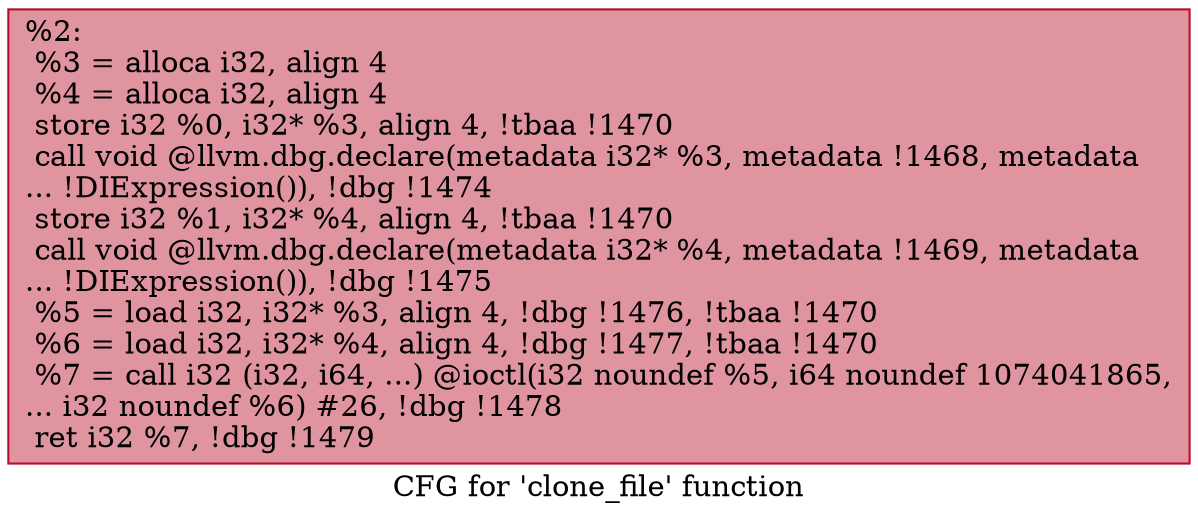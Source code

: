 digraph "CFG for 'clone_file' function" {
	label="CFG for 'clone_file' function";

	Node0xe96c20 [shape=record,color="#b70d28ff", style=filled, fillcolor="#b70d2870",label="{%2:\l  %3 = alloca i32, align 4\l  %4 = alloca i32, align 4\l  store i32 %0, i32* %3, align 4, !tbaa !1470\l  call void @llvm.dbg.declare(metadata i32* %3, metadata !1468, metadata\l... !DIExpression()), !dbg !1474\l  store i32 %1, i32* %4, align 4, !tbaa !1470\l  call void @llvm.dbg.declare(metadata i32* %4, metadata !1469, metadata\l... !DIExpression()), !dbg !1475\l  %5 = load i32, i32* %3, align 4, !dbg !1476, !tbaa !1470\l  %6 = load i32, i32* %4, align 4, !dbg !1477, !tbaa !1470\l  %7 = call i32 (i32, i64, ...) @ioctl(i32 noundef %5, i64 noundef 1074041865,\l... i32 noundef %6) #26, !dbg !1478\l  ret i32 %7, !dbg !1479\l}"];
}
